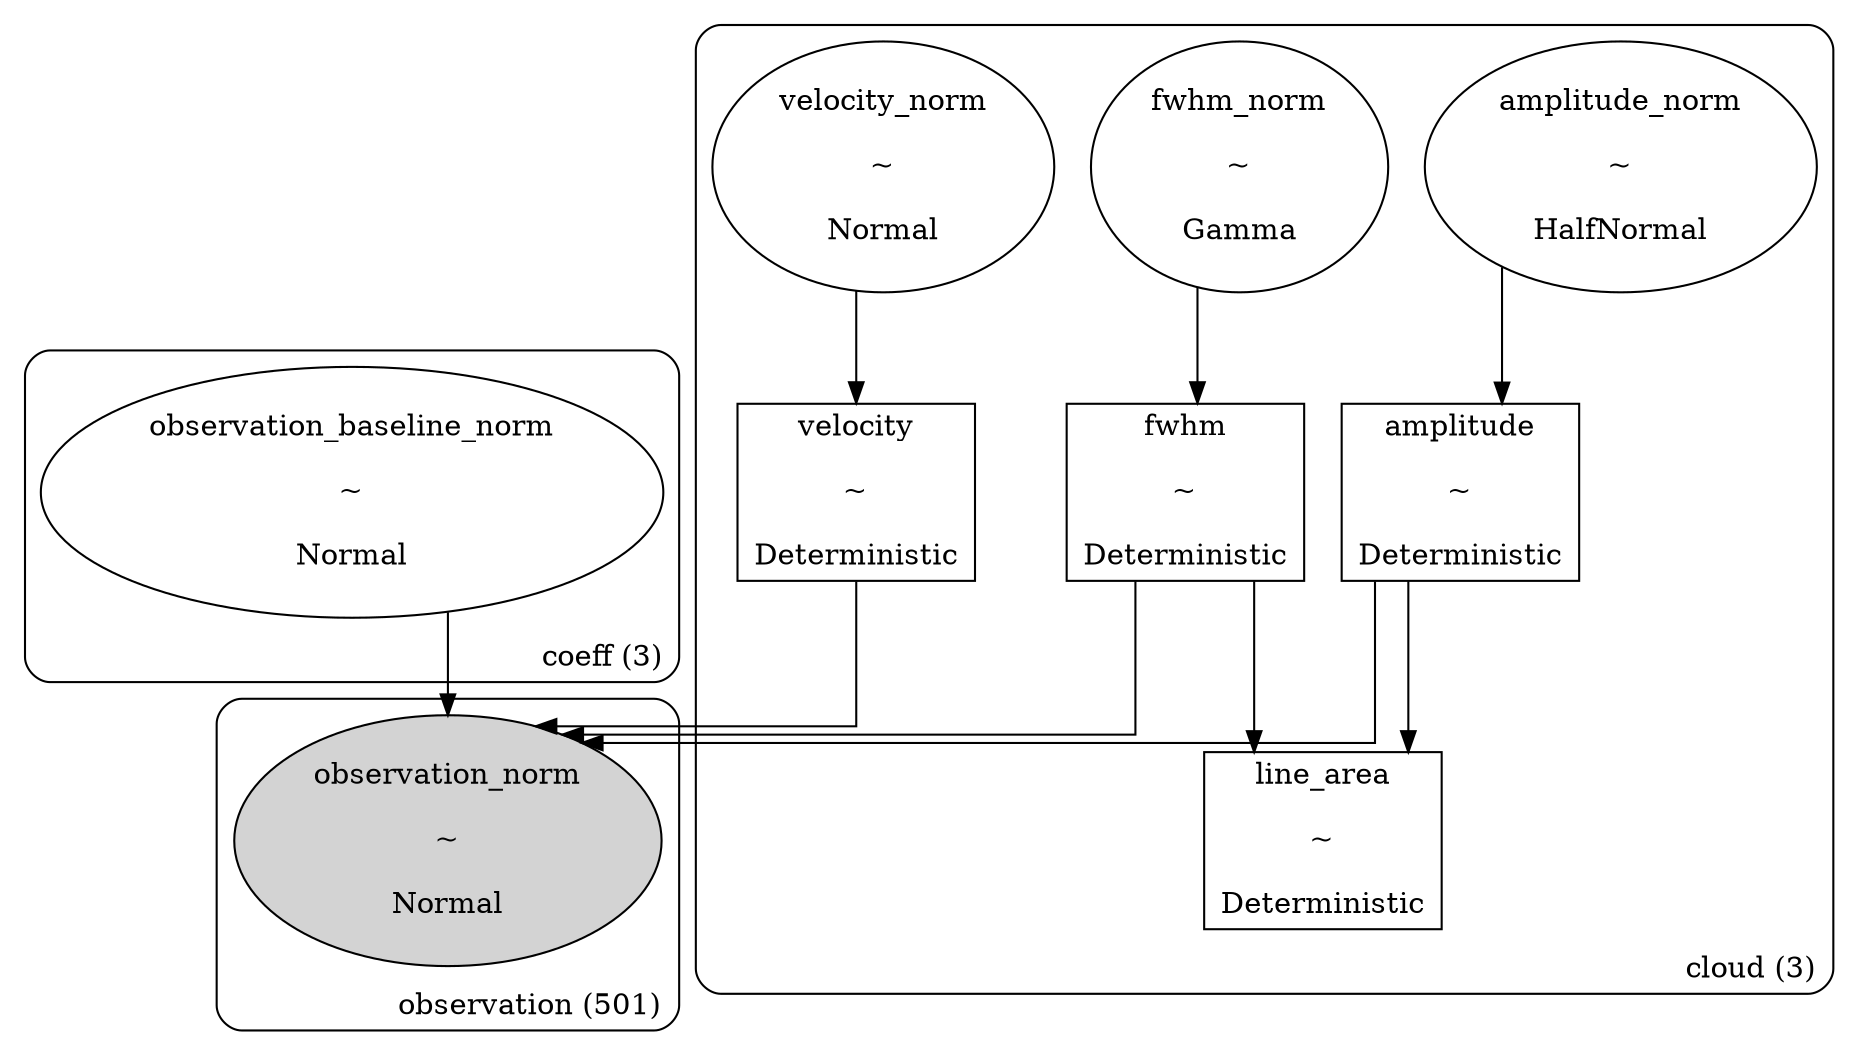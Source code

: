 digraph {

	graph [newrank=false,

		rankdir=TB,

		splines=ortho

	];

	subgraph "clustercoeff (3)" {

		graph [label="coeff (3)",

			labeljust=r,

			labelloc=b,

			style=rounded

		];

		observation_baseline_norm	[label="observation_baseline_norm

~

Normal",

			shape=ellipse];

	}

	subgraph "clustercloud (3)" {

		graph [label="cloud (3)",

			labeljust=r,

			labelloc=b,

			style=rounded

		];

		amplitude	[label="amplitude

~

Deterministic",

			shape=box];

		amplitude_norm	[label="amplitude_norm

~

HalfNormal",

			shape=ellipse];

		fwhm_norm	[label="fwhm_norm

~

Gamma",

			shape=ellipse];

		fwhm	[label="fwhm

~

Deterministic",

			shape=box];

		line_area	[label="line_area

~

Deterministic",

			shape=box];

		velocity_norm	[label="velocity_norm

~

Normal",

			shape=ellipse];

		velocity	[label="velocity

~

Deterministic",

			shape=box];

	}

	subgraph "clusterobservation (501)" {

		graph [label="observation (501)",

			labeljust=r,

			labelloc=b,

			style=rounded

		];

		observation_norm	[label="observation_norm

~

Normal",

			shape=ellipse,

			style=filled];

	}

	observation_baseline_norm -> observation_norm	[minlen=1];

	amplitude -> line_area;

	amplitude -> observation_norm;

	amplitude_norm -> amplitude	[minlen=1];

	fwhm_norm -> fwhm	[minlen=1];

	fwhm -> line_area;

	fwhm -> observation_norm;

	velocity_norm -> velocity	[minlen=1];

	velocity -> observation_norm;

}

